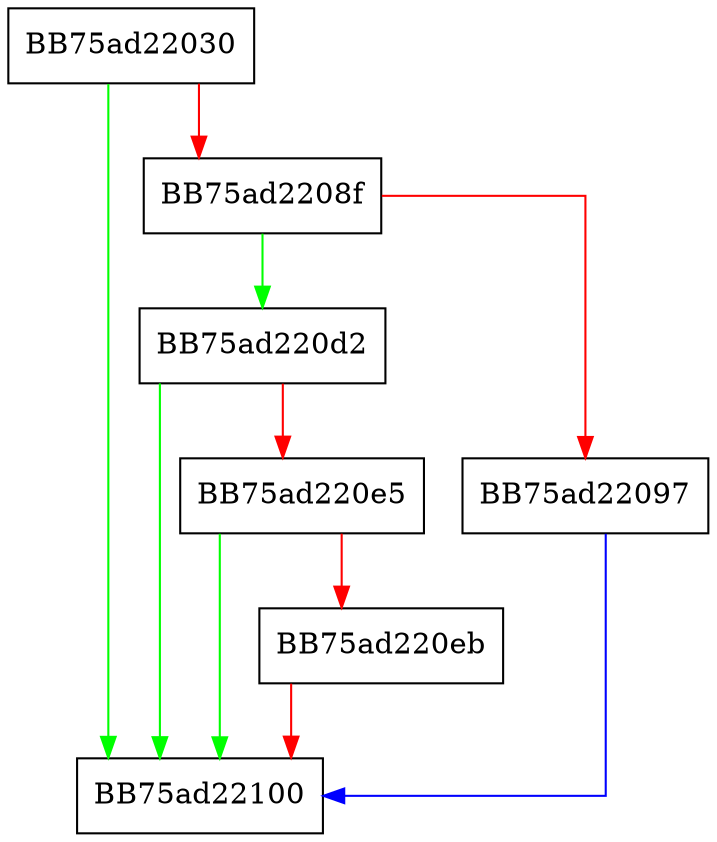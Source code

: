 digraph CreateFilter_0x16 {
  node [shape="box"];
  graph [splines=ortho];
  BB75ad22030 -> BB75ad22100 [color="green"];
  BB75ad22030 -> BB75ad2208f [color="red"];
  BB75ad2208f -> BB75ad220d2 [color="green"];
  BB75ad2208f -> BB75ad22097 [color="red"];
  BB75ad22097 -> BB75ad22100 [color="blue"];
  BB75ad220d2 -> BB75ad22100 [color="green"];
  BB75ad220d2 -> BB75ad220e5 [color="red"];
  BB75ad220e5 -> BB75ad22100 [color="green"];
  BB75ad220e5 -> BB75ad220eb [color="red"];
  BB75ad220eb -> BB75ad22100 [color="red"];
}